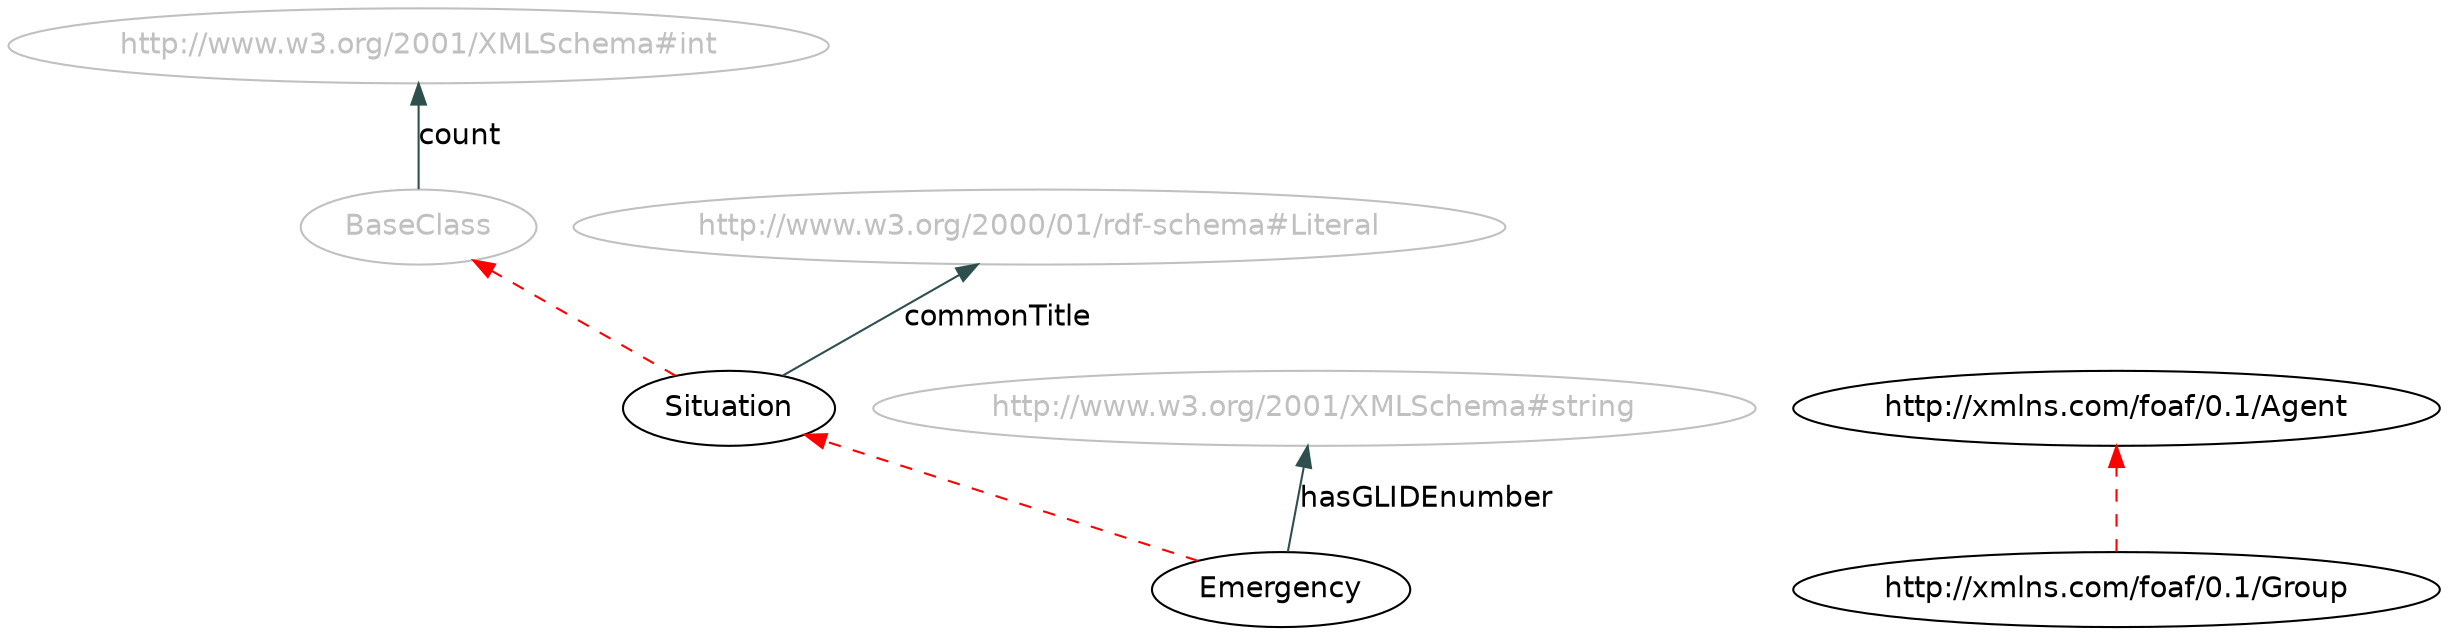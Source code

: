 digraph { 
 rankdir="BT";	
 charset="utf-8";
 overlap=false;
 edge [color=darkslategray];
 edge [fontname=Helvetica];
 node [fontname=Helvetica];

"Emergency" [ URL = "./#Emergency"] ;
		"Emergency" -> "Situation" [ color=red style="dashed" ]; 
			"Situation" [ URL = "./#Situation"] ;
		"BaseClass" [ URL = "./#Situation" color="gray" fontcolor="gray"] ;
				"Situation" -> "BaseClass" [ color=red style="dashed" ]; 
			"http://xmlns.com/foaf/0.1/Agent" [ URL = "./#http://xmlns.com/foaf/0.1/Agent"] ;
		"http://xmlns.com/foaf/0.1/Group" [ URL = "./#http://xmlns.com/foaf/0.1/Group"] ;
		"http://xmlns.com/foaf/0.1/Group" -> "http://xmlns.com/foaf/0.1/Agent" [ color=red style="dashed" ]; 
			"http://www.w3.org/2000/01/rdf-schema#Literal" [ URL = "./#http://www.w3.org/2000/01/rdf-schema#Literal" color="gray" fontcolor="gray"] ;
					"Situation" -> "http://www.w3.org/2000/01/rdf-schema#Literal" [ label="commonTitle" URL = "./#commonTitle"]; 
				"BaseClass" [ URL = "./#BaseClass" color="gray" fontcolor="gray"] ;
				"http://www.w3.org/2001/XMLSchema#int" [ URL = "./#http://www.w3.org/2001/XMLSchema#int" color="gray" fontcolor="gray"] ;
					"BaseClass" -> "http://www.w3.org/2001/XMLSchema#int" [ label="count" URL = "./#count"]; 
				"http://www.w3.org/2001/XMLSchema#string" [ URL = "./#http://www.w3.org/2001/XMLSchema#string" color="gray" fontcolor="gray"] ;
					"Emergency" -> "http://www.w3.org/2001/XMLSchema#string" [ label="hasGLIDEnumber" URL = "./#hasGLIDEnumber"]; 
				}